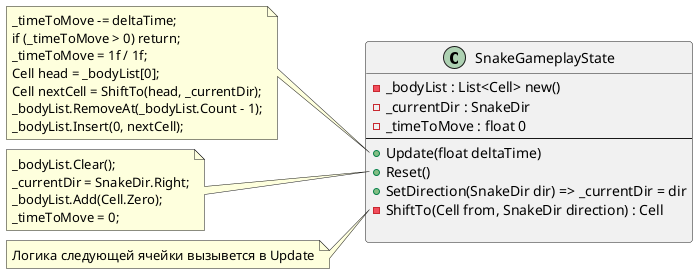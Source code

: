 ﻿@startuml
class SnakeGameplayState
{
    - _bodyList : List<Cell> new()
    - _currentDir : SnakeDir
    - _timeToMove : float 0
    --
    + Update(float deltaTime)
    + Reset()
    + SetDirection(SnakeDir dir) => _currentDir = dir
    - ShiftTo(Cell from, SnakeDir direction) : Cell
    
}

note left of SnakeGameplayState::Update
        _timeToMove -= deltaTime;
        if (_timeToMove > 0) return;
        _timeToMove = 1f / 1f;
        Cell head = _bodyList[0];
        Cell nextCell = ShiftTo(head, _currentDir);
        _bodyList.RemoveAt(_bodyList.Count - 1);
        _bodyList.Insert(0, nextCell);
end note
note left of SnakeGameplayState::Reset
_bodyList.Clear();
_currentDir = SnakeDir.Right;
_bodyList.Add(Cell.Zero);
_timeToMove = 0; 
end note
note left of SnakeGameplayState::ShiftTo
Логика следующей ячейки вызывется в Update
end note

@enduml
